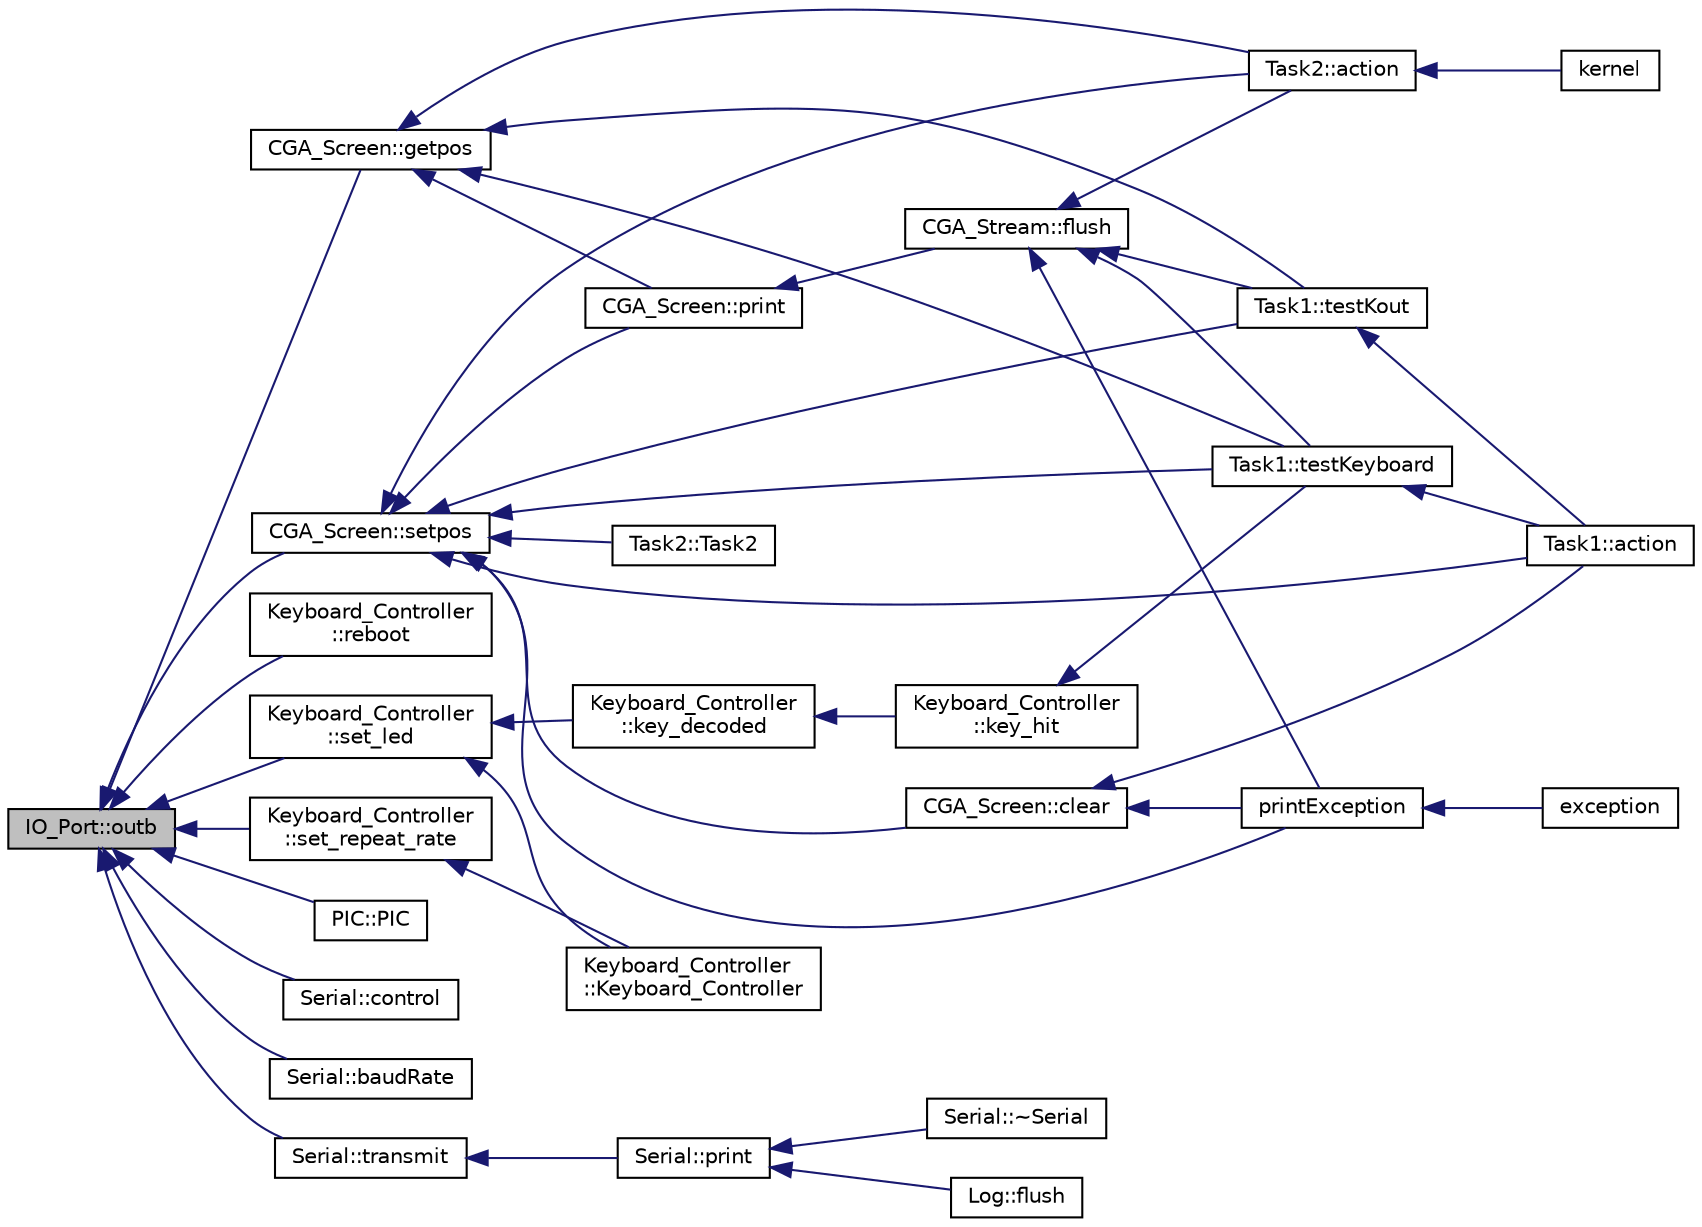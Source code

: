 digraph "IO_Port::outb"
{
  bgcolor="transparent";
  edge [fontname="Helvetica",fontsize="10",labelfontname="Helvetica",labelfontsize="10"];
  node [fontname="Helvetica",fontsize="10",shape=record];
  rankdir="LR";
  Node1 [label="IO_Port::outb",height=0.2,width=0.4,color="black", fillcolor="grey75", style="filled", fontcolor="black"];
  Node1 -> Node2 [dir="back",color="midnightblue",fontsize="10",style="solid",fontname="Helvetica"];
  Node2 [label="CGA_Screen::setpos",height=0.2,width=0.4,color="black",URL="$classCGA__Screen.html#a346b7ccc05356f76e738a76a24510e33",tooltip="set the cursor position "];
  Node2 -> Node3 [dir="back",color="midnightblue",fontsize="10",style="solid",fontname="Helvetica"];
  Node3 [label="CGA_Screen::print",height=0.2,width=0.4,color="black",URL="$classCGA__Screen.html#a6c295831093cab87c3944e39160965b9",tooltip="gibt eine Zeichenkette an der aktuellen Position aus "];
  Node3 -> Node4 [dir="back",color="midnightblue",fontsize="10",style="solid",fontname="Helvetica"];
  Node4 [label="CGA_Stream::flush",height=0.2,width=0.4,color="black",URL="$classCGA__Stream.html#a73572f5377a28f09ee9dc3af7b5a65b9",tooltip="ausgeben des Inhaltes des internen Puffers "];
  Node4 -> Node5 [dir="back",color="midnightblue",fontsize="10",style="solid",fontname="Helvetica"];
  Node5 [label="printException",height=0.2,width=0.4,color="black",URL="$exceptions_8cc.html#aa9be12416ab5fcc6ced0ea49ff7825de"];
  Node5 -> Node6 [dir="back",color="midnightblue",fontsize="10",style="solid",fontname="Helvetica"];
  Node6 [label="exception",height=0.2,width=0.4,color="black",URL="$exceptions_8cc.html#a17ac45e3213989a19bb1472093ca30e6",tooltip="Entry point for exceptions. "];
  Node4 -> Node7 [dir="back",color="midnightblue",fontsize="10",style="solid",fontname="Helvetica"];
  Node7 [label="Task1::testKout",height=0.2,width=0.4,color="black",URL="$classTask1.html#a48ca608ac9cdc03ab6614a4f61e2448e",tooltip="test the functionality of the Kout object "];
  Node7 -> Node8 [dir="back",color="midnightblue",fontsize="10",style="solid",fontname="Helvetica"];
  Node8 [label="Task1::action",height=0.2,width=0.4,color="black",URL="$classTask1.html#a0d4029a13591e70af436c0ead066ea5c",tooltip="parse and print multiboot information "];
  Node4 -> Node9 [dir="back",color="midnightblue",fontsize="10",style="solid",fontname="Helvetica"];
  Node9 [label="Task1::testKeyboard",height=0.2,width=0.4,color="black",URL="$classTask1.html#a587ce3fad20f9ec4ec88beefd08db49e",tooltip="test the functionality of the Keyboard_Controller object "];
  Node9 -> Node8 [dir="back",color="midnightblue",fontsize="10",style="solid",fontname="Helvetica"];
  Node4 -> Node10 [dir="back",color="midnightblue",fontsize="10",style="solid",fontname="Helvetica"];
  Node10 [label="Task2::action",height=0.2,width=0.4,color="black",URL="$classTask2.html#aa5de17846032b02d6d0819cdc78b1b3e",tooltip="prints the line "];
  Node10 -> Node11 [dir="back",color="midnightblue",fontsize="10",style="solid",fontname="Helvetica"];
  Node11 [label="kernel",height=0.2,width=0.4,color="black",URL="$main_8cc.html#a796315624c9bcf31fd673cb62e4b9819",tooltip="kernel entry point "];
  Node2 -> Node12 [dir="back",color="midnightblue",fontsize="10",style="solid",fontname="Helvetica"];
  Node12 [label="CGA_Screen::clear",height=0.2,width=0.4,color="black",URL="$classCGA__Screen.html#a622bc3a2822e3006579167343d639353",tooltip="leert den aktuellen Bildschirm "];
  Node12 -> Node5 [dir="back",color="midnightblue",fontsize="10",style="solid",fontname="Helvetica"];
  Node12 -> Node8 [dir="back",color="midnightblue",fontsize="10",style="solid",fontname="Helvetica"];
  Node2 -> Node5 [dir="back",color="midnightblue",fontsize="10",style="solid",fontname="Helvetica"];
  Node2 -> Node7 [dir="back",color="midnightblue",fontsize="10",style="solid",fontname="Helvetica"];
  Node2 -> Node9 [dir="back",color="midnightblue",fontsize="10",style="solid",fontname="Helvetica"];
  Node2 -> Node8 [dir="back",color="midnightblue",fontsize="10",style="solid",fontname="Helvetica"];
  Node2 -> Node13 [dir="back",color="midnightblue",fontsize="10",style="solid",fontname="Helvetica"];
  Node13 [label="Task2::Task2",height=0.2,width=0.4,color="black",URL="$classTask2.html#a4adb42b6119375dfec56808c158dd7dc",tooltip="Default constructor. "];
  Node2 -> Node10 [dir="back",color="midnightblue",fontsize="10",style="solid",fontname="Helvetica"];
  Node1 -> Node14 [dir="back",color="midnightblue",fontsize="10",style="solid",fontname="Helvetica"];
  Node14 [label="CGA_Screen::getpos",height=0.2,width=0.4,color="black",URL="$classCGA__Screen.html#a6f47426c0cf0662b6835d64e08cf929e",tooltip="get the cursor position "];
  Node14 -> Node3 [dir="back",color="midnightblue",fontsize="10",style="solid",fontname="Helvetica"];
  Node14 -> Node7 [dir="back",color="midnightblue",fontsize="10",style="solid",fontname="Helvetica"];
  Node14 -> Node9 [dir="back",color="midnightblue",fontsize="10",style="solid",fontname="Helvetica"];
  Node14 -> Node10 [dir="back",color="midnightblue",fontsize="10",style="solid",fontname="Helvetica"];
  Node1 -> Node15 [dir="back",color="midnightblue",fontsize="10",style="solid",fontname="Helvetica"];
  Node15 [label="Keyboard_Controller\l::reboot",height=0.2,width=0.4,color="black",URL="$classKeyboard__Controller.html#a686dd47e66ae9c2d9ccf1b9f84d3e99d",tooltip="reboots the computer "];
  Node1 -> Node16 [dir="back",color="midnightblue",fontsize="10",style="solid",fontname="Helvetica"];
  Node16 [label="Keyboard_Controller\l::set_repeat_rate",height=0.2,width=0.4,color="black",URL="$classKeyboard__Controller.html#aa213c738efd52d7986fb925e6aaa7d95",tooltip="set the speed and delay of repeats of the keyboard. "];
  Node16 -> Node17 [dir="back",color="midnightblue",fontsize="10",style="solid",fontname="Helvetica"];
  Node17 [label="Keyboard_Controller\l::Keyboard_Controller",height=0.2,width=0.4,color="black",URL="$classKeyboard__Controller.html#a13a0e454bd8c6ee99182d05770d7c44a",tooltip="Default constructor, turns all LEDs off and set speed and delay maximal. "];
  Node1 -> Node18 [dir="back",color="midnightblue",fontsize="10",style="solid",fontname="Helvetica"];
  Node18 [label="Keyboard_Controller\l::set_led",height=0.2,width=0.4,color="black",URL="$classKeyboard__Controller.html#a36dfc2c73c4031c8662e37159238d5b0",tooltip="switch the specified LED of the keyboard on or off. "];
  Node18 -> Node19 [dir="back",color="midnightblue",fontsize="10",style="solid",fontname="Helvetica"];
  Node19 [label="Keyboard_Controller\l::key_decoded",height=0.2,width=0.4,color="black",URL="$classKeyboard__Controller.html#aa517065c0ed4059b477dfb481539b1b2",tooltip="interpret the reveived scancode and modifier bits "];
  Node19 -> Node20 [dir="back",color="midnightblue",fontsize="10",style="solid",fontname="Helvetica"];
  Node20 [label="Keyboard_Controller\l::key_hit",height=0.2,width=0.4,color="black",URL="$classKeyboard__Controller.html#a78cf6859d88097a0f2b6945fc86c1d21",tooltip="get the last pressed key "];
  Node20 -> Node9 [dir="back",color="midnightblue",fontsize="10",style="solid",fontname="Helvetica"];
  Node18 -> Node17 [dir="back",color="midnightblue",fontsize="10",style="solid",fontname="Helvetica"];
  Node1 -> Node21 [dir="back",color="midnightblue",fontsize="10",style="solid",fontname="Helvetica"];
  Node21 [label="PIC::PIC",height=0.2,width=0.4,color="black",URL="$classPIC.html#a17f4ad355d60ae1fefa1ef70625d530c",tooltip="Standardkonstruktor. "];
  Node1 -> Node22 [dir="back",color="midnightblue",fontsize="10",style="solid",fontname="Helvetica"];
  Node22 [label="Serial::control",height=0.2,width=0.4,color="black",URL="$classSerial.html#af3b5dd1270d7060d9d10edeabdd30ce8"];
  Node1 -> Node23 [dir="back",color="midnightblue",fontsize="10",style="solid",fontname="Helvetica"];
  Node23 [label="Serial::baudRate",height=0.2,width=0.4,color="black",URL="$classSerial.html#a23dd45934b6bcfeabd44b78cb035fae7"];
  Node1 -> Node24 [dir="back",color="midnightblue",fontsize="10",style="solid",fontname="Helvetica"];
  Node24 [label="Serial::transmit",height=0.2,width=0.4,color="black",URL="$classSerial.html#a255b654021ff17951942c24ce7b088af"];
  Node24 -> Node25 [dir="back",color="midnightblue",fontsize="10",style="solid",fontname="Helvetica"];
  Node25 [label="Serial::print",height=0.2,width=0.4,color="black",URL="$classSerial.html#a2ebc6cf48988c16d87b2584b47261ea1",tooltip="gibt eine Zeichenkette an der aktuellen Position aus "];
  Node25 -> Node26 [dir="back",color="midnightblue",fontsize="10",style="solid",fontname="Helvetica"];
  Node26 [label="Log::flush",height=0.2,width=0.4,color="black",URL="$classLog.html#a48b8faa1f9d2590c6fb650f1004e73c9",tooltip="flush the content of the internal buffer "];
  Node25 -> Node27 [dir="back",color="midnightblue",fontsize="10",style="solid",fontname="Helvetica"];
  Node27 [label="Serial::~Serial",height=0.2,width=0.4,color="black",URL="$classSerial.html#a5b32c394c0ff923a4ef1c13cfb20a6ba",tooltip="Destructor. "];
}
